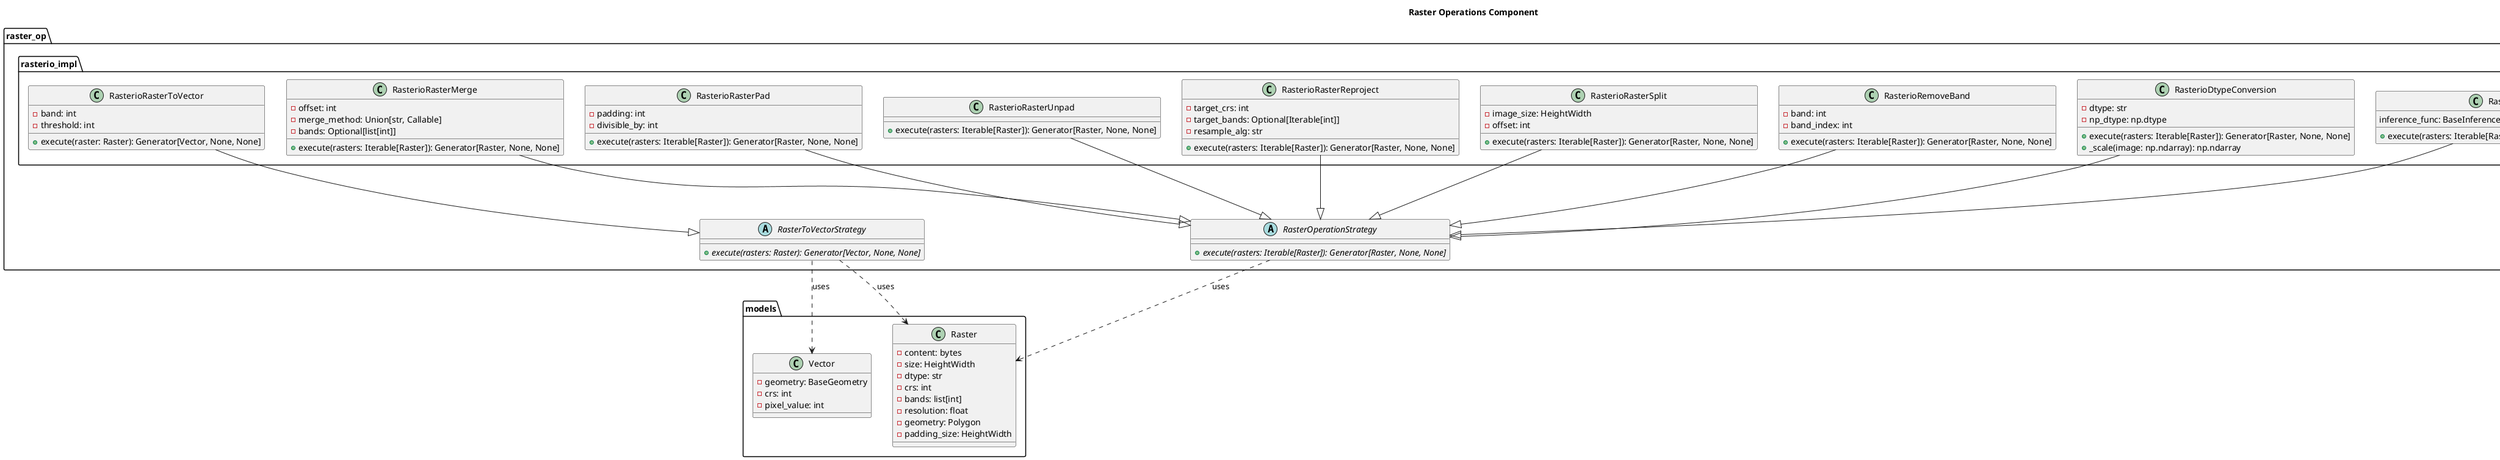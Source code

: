 @startuml code_diagram_raster_operations
title Raster Operations Component
package inference {
abstract class BaseInferenceCallback {
    +{abstract} __call__(payload: bytes): bytes
}
}
package models {
class Raster {
    -content: bytes
    -size: HeightWidth
    -dtype: str
    -crs: int
    -bands: list[int]
    -resolution: float
    -geometry: Polygon
    -padding_size: HeightWidth
}

class Vector {
    -geometry: BaseGeometry
    -crs: int
    -pixel_value: int
}
}


package raster_op {
abstract class RasterOperationStrategy {
    +{abstract} execute(rasters: Iterable[Raster]): Generator[Raster, None, None]
}
RasterOperationStrategy ..> models.Raster : uses

abstract class RasterToVectorStrategy {
    +{abstract} execute(rasters: Raster): Generator[Vector, None, None]
}
RasterToVectorStrategy ..> models.Raster : uses
RasterToVectorStrategy ..> models.Vector : uses




package rasterio_impl{
    note "Uses Rasterio Library" as rasterio_note
class RasterioRemoveBand {
    -band: int
    -band_index: int
    +execute(rasters: Iterable[Raster]): Generator[Raster, None, None]
}
RasterioRemoveBand --|> RasterOperationStrategy

class RasterioInference {
    inference_func: BaseInferenceCallback
    +execute(rasters: Iterable[Raster]): Generator[Raster, None, None]
}

RasterioInference --|> RasterOperationStrategy
RasterioInference ..> BaseInferenceCallback : needs

class RasterioDtypeConversion {
    -dtype: str
    -np_dtype: np.dtype
    +execute(rasters: Iterable[Raster]): Generator[Raster, None, None]
    +_scale(image: np.ndarray): np.ndarray
}

RasterioDtypeConversion --|> RasterOperationStrategy



class RasterioRasterMerge {
    -offset: int
    -merge_method: Union[str, Callable]
    -bands: Optional[list[int]]
    +execute(rasters: Iterable[Raster]): Generator[Raster, None, None]

}

RasterioRasterMerge --|> RasterOperationStrategy

class RasterioRasterPad {
    -padding: int
    -divisible_by: int
    +execute(rasters: Iterable[Raster]): Generator[Raster, None, None]
    }
class RasterioRasterUnpad {
    +execute(rasters: Iterable[Raster]): Generator[Raster, None, None]
}
RasterioRasterPad --|> RasterOperationStrategy
RasterioRasterUnpad --|> RasterOperationStrategy

class RasterioRasterReproject {
    -target_crs: int
    -target_bands: Optional[Iterable[int]]
    -resample_alg: str
    +execute(rasters: Iterable[Raster]): Generator[Raster, None, None]

}
RasterioRasterReproject --|> RasterOperationStrategy

class RasterioRasterSplit {
    -image_size: HeightWidth
    -offset: int
    +execute(rasters: Iterable[Raster]): Generator[Raster, None, None]
}

RasterioRasterSplit --|> RasterOperationStrategy


    class RasterioRasterToVector {
    -band: int
    -threshold: int
    +execute(raster: Raster): Generator[Vector, None, None]
}
RasterioRasterToVector --|> RasterToVectorStrategy

}
}
@enduml
